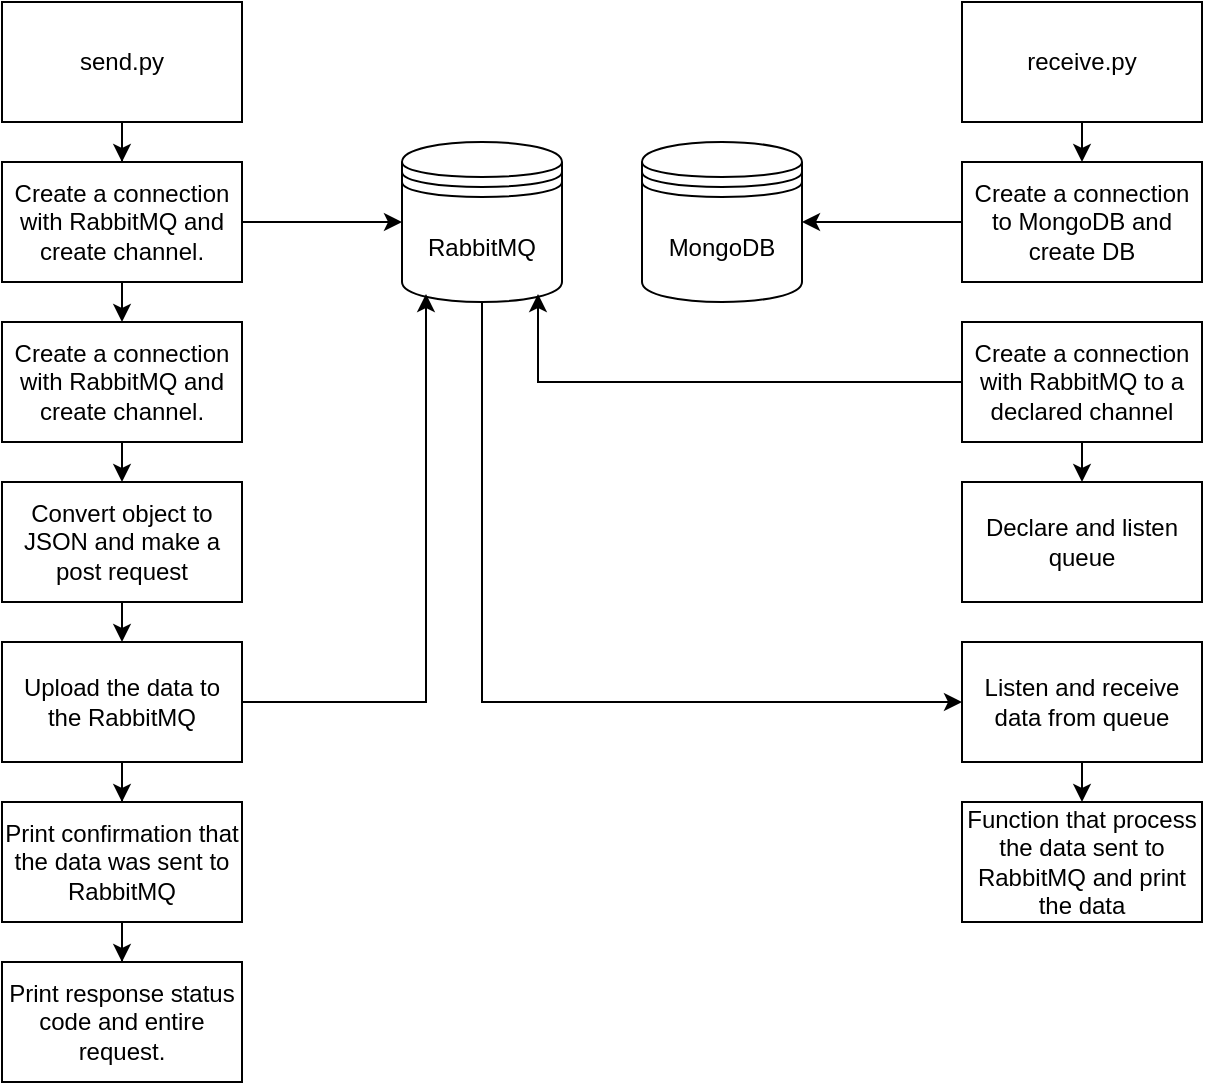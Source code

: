 <mxfile version="19.0.3" type="device"><diagram id="3itc1gyx_C8mIJmt9fKP" name="Page-1"><mxGraphModel dx="757" dy="472" grid="1" gridSize="10" guides="1" tooltips="1" connect="1" arrows="1" fold="1" page="1" pageScale="1" pageWidth="1100" pageHeight="850" math="0" shadow="0"><root><mxCell id="0"/><mxCell id="1" parent="0"/><mxCell id="3fMt4tQcc1IgkVvXeD62-36" style="edgeStyle=orthogonalEdgeStyle;rounded=0;orthogonalLoop=1;jettySize=auto;html=1;exitX=0.5;exitY=1;exitDx=0;exitDy=0;entryX=0;entryY=0.5;entryDx=0;entryDy=0;" edge="1" parent="1" source="3fMt4tQcc1IgkVvXeD62-2" target="3fMt4tQcc1IgkVvXeD62-35"><mxGeometry relative="1" as="geometry"/></mxCell><mxCell id="3fMt4tQcc1IgkVvXeD62-2" value="RabbitMQ" style="shape=datastore;whiteSpace=wrap;html=1;" vertex="1" parent="1"><mxGeometry x="320" y="190" width="80" height="80" as="geometry"/></mxCell><mxCell id="3fMt4tQcc1IgkVvXeD62-4" value="MongoDB" style="shape=datastore;whiteSpace=wrap;html=1;" vertex="1" parent="1"><mxGeometry x="440" y="190" width="80" height="80" as="geometry"/></mxCell><mxCell id="3fMt4tQcc1IgkVvXeD62-8" style="edgeStyle=orthogonalEdgeStyle;rounded=0;orthogonalLoop=1;jettySize=auto;html=1;exitX=0.5;exitY=1;exitDx=0;exitDy=0;" edge="1" parent="1" source="3fMt4tQcc1IgkVvXeD62-6" target="3fMt4tQcc1IgkVvXeD62-7"><mxGeometry relative="1" as="geometry"/></mxCell><mxCell id="3fMt4tQcc1IgkVvXeD62-6" value="send.py" style="rounded=0;whiteSpace=wrap;html=1;" vertex="1" parent="1"><mxGeometry x="120" y="120" width="120" height="60" as="geometry"/></mxCell><mxCell id="3fMt4tQcc1IgkVvXeD62-10" style="edgeStyle=orthogonalEdgeStyle;rounded=0;orthogonalLoop=1;jettySize=auto;html=1;exitX=0.5;exitY=1;exitDx=0;exitDy=0;entryX=0.5;entryY=0;entryDx=0;entryDy=0;" edge="1" parent="1" source="3fMt4tQcc1IgkVvXeD62-7" target="3fMt4tQcc1IgkVvXeD62-9"><mxGeometry relative="1" as="geometry"/></mxCell><mxCell id="3fMt4tQcc1IgkVvXeD62-12" style="edgeStyle=orthogonalEdgeStyle;rounded=0;orthogonalLoop=1;jettySize=auto;html=1;exitX=1;exitY=0.5;exitDx=0;exitDy=0;entryX=0;entryY=0.5;entryDx=0;entryDy=0;" edge="1" parent="1" source="3fMt4tQcc1IgkVvXeD62-7" target="3fMt4tQcc1IgkVvXeD62-2"><mxGeometry relative="1" as="geometry"/></mxCell><mxCell id="3fMt4tQcc1IgkVvXeD62-7" value="Create a connection with RabbitMQ and create channel." style="rounded=0;whiteSpace=wrap;html=1;" vertex="1" parent="1"><mxGeometry x="120" y="200" width="120" height="60" as="geometry"/></mxCell><mxCell id="3fMt4tQcc1IgkVvXeD62-13" style="edgeStyle=orthogonalEdgeStyle;rounded=0;orthogonalLoop=1;jettySize=auto;html=1;exitX=0.5;exitY=1;exitDx=0;exitDy=0;entryX=0.5;entryY=0;entryDx=0;entryDy=0;" edge="1" parent="1" source="3fMt4tQcc1IgkVvXeD62-9" target="3fMt4tQcc1IgkVvXeD62-11"><mxGeometry relative="1" as="geometry"/></mxCell><mxCell id="3fMt4tQcc1IgkVvXeD62-9" value="Create a connection with RabbitMQ and create channel." style="rounded=0;whiteSpace=wrap;html=1;" vertex="1" parent="1"><mxGeometry x="120" y="280" width="120" height="60" as="geometry"/></mxCell><mxCell id="3fMt4tQcc1IgkVvXeD62-15" style="edgeStyle=orthogonalEdgeStyle;rounded=0;orthogonalLoop=1;jettySize=auto;html=1;exitX=0.5;exitY=1;exitDx=0;exitDy=0;entryX=0.5;entryY=0;entryDx=0;entryDy=0;" edge="1" parent="1" source="3fMt4tQcc1IgkVvXeD62-11" target="3fMt4tQcc1IgkVvXeD62-14"><mxGeometry relative="1" as="geometry"/></mxCell><mxCell id="3fMt4tQcc1IgkVvXeD62-11" value="Convert object to JSON and make a post request" style="rounded=0;whiteSpace=wrap;html=1;" vertex="1" parent="1"><mxGeometry x="120" y="360" width="120" height="60" as="geometry"/></mxCell><mxCell id="3fMt4tQcc1IgkVvXeD62-18" style="edgeStyle=orthogonalEdgeStyle;rounded=0;orthogonalLoop=1;jettySize=auto;html=1;exitX=0.5;exitY=1;exitDx=0;exitDy=0;" edge="1" parent="1" source="3fMt4tQcc1IgkVvXeD62-14" target="3fMt4tQcc1IgkVvXeD62-17"><mxGeometry relative="1" as="geometry"/></mxCell><mxCell id="3fMt4tQcc1IgkVvXeD62-33" style="edgeStyle=orthogonalEdgeStyle;rounded=0;orthogonalLoop=1;jettySize=auto;html=1;exitX=1;exitY=0.5;exitDx=0;exitDy=0;entryX=0.15;entryY=0.95;entryDx=0;entryDy=0;entryPerimeter=0;" edge="1" parent="1" source="3fMt4tQcc1IgkVvXeD62-14" target="3fMt4tQcc1IgkVvXeD62-2"><mxGeometry relative="1" as="geometry"/></mxCell><mxCell id="3fMt4tQcc1IgkVvXeD62-14" value="Upload the data to the RabbitMQ" style="rounded=0;whiteSpace=wrap;html=1;" vertex="1" parent="1"><mxGeometry x="120" y="440" width="120" height="60" as="geometry"/></mxCell><mxCell id="3fMt4tQcc1IgkVvXeD62-20" style="edgeStyle=orthogonalEdgeStyle;rounded=0;orthogonalLoop=1;jettySize=auto;html=1;exitX=0.5;exitY=1;exitDx=0;exitDy=0;" edge="1" parent="1" source="3fMt4tQcc1IgkVvXeD62-17" target="3fMt4tQcc1IgkVvXeD62-19"><mxGeometry relative="1" as="geometry"/></mxCell><mxCell id="3fMt4tQcc1IgkVvXeD62-17" value="Print confirmation that the data was sent to RabbitMQ" style="rounded=0;whiteSpace=wrap;html=1;" vertex="1" parent="1"><mxGeometry x="120" y="520" width="120" height="60" as="geometry"/></mxCell><mxCell id="3fMt4tQcc1IgkVvXeD62-19" value="Print response status code and entire request." style="rounded=0;whiteSpace=wrap;html=1;" vertex="1" parent="1"><mxGeometry x="120" y="600" width="120" height="60" as="geometry"/></mxCell><mxCell id="3fMt4tQcc1IgkVvXeD62-23" style="edgeStyle=orthogonalEdgeStyle;rounded=0;orthogonalLoop=1;jettySize=auto;html=1;exitX=0.5;exitY=1;exitDx=0;exitDy=0;entryX=0.5;entryY=0;entryDx=0;entryDy=0;" edge="1" parent="1" source="3fMt4tQcc1IgkVvXeD62-21" target="3fMt4tQcc1IgkVvXeD62-22"><mxGeometry relative="1" as="geometry"/></mxCell><mxCell id="3fMt4tQcc1IgkVvXeD62-21" value="receive.py" style="rounded=0;whiteSpace=wrap;html=1;" vertex="1" parent="1"><mxGeometry x="600" y="120" width="120" height="60" as="geometry"/></mxCell><mxCell id="3fMt4tQcc1IgkVvXeD62-24" style="edgeStyle=orthogonalEdgeStyle;rounded=0;orthogonalLoop=1;jettySize=auto;html=1;exitX=0;exitY=0.5;exitDx=0;exitDy=0;entryX=1;entryY=0.5;entryDx=0;entryDy=0;" edge="1" parent="1" source="3fMt4tQcc1IgkVvXeD62-22" target="3fMt4tQcc1IgkVvXeD62-4"><mxGeometry relative="1" as="geometry"/></mxCell><mxCell id="3fMt4tQcc1IgkVvXeD62-22" value="Create a connection to MongoDB and create DB" style="rounded=0;whiteSpace=wrap;html=1;" vertex="1" parent="1"><mxGeometry x="600" y="200" width="120" height="60" as="geometry"/></mxCell><mxCell id="3fMt4tQcc1IgkVvXeD62-26" style="edgeStyle=orthogonalEdgeStyle;rounded=0;orthogonalLoop=1;jettySize=auto;html=1;exitX=0;exitY=0.5;exitDx=0;exitDy=0;entryX=0.85;entryY=0.95;entryDx=0;entryDy=0;entryPerimeter=0;" edge="1" parent="1" source="3fMt4tQcc1IgkVvXeD62-25" target="3fMt4tQcc1IgkVvXeD62-2"><mxGeometry relative="1" as="geometry"/></mxCell><mxCell id="3fMt4tQcc1IgkVvXeD62-28" style="edgeStyle=orthogonalEdgeStyle;rounded=0;orthogonalLoop=1;jettySize=auto;html=1;exitX=0.5;exitY=1;exitDx=0;exitDy=0;entryX=0.5;entryY=0;entryDx=0;entryDy=0;" edge="1" parent="1" source="3fMt4tQcc1IgkVvXeD62-25" target="3fMt4tQcc1IgkVvXeD62-27"><mxGeometry relative="1" as="geometry"/></mxCell><mxCell id="3fMt4tQcc1IgkVvXeD62-25" value="Create a connection with RabbitMQ to a declared channel" style="rounded=0;whiteSpace=wrap;html=1;" vertex="1" parent="1"><mxGeometry x="600" y="280" width="120" height="60" as="geometry"/></mxCell><mxCell id="3fMt4tQcc1IgkVvXeD62-27" value="Declare and listen queue" style="rounded=0;whiteSpace=wrap;html=1;" vertex="1" parent="1"><mxGeometry x="600" y="360" width="120" height="60" as="geometry"/></mxCell><mxCell id="3fMt4tQcc1IgkVvXeD62-29" value="Function that process the data sent to RabbitMQ and print the data" style="rounded=0;whiteSpace=wrap;html=1;" vertex="1" parent="1"><mxGeometry x="600" y="520" width="120" height="60" as="geometry"/></mxCell><mxCell id="3fMt4tQcc1IgkVvXeD62-37" style="edgeStyle=orthogonalEdgeStyle;rounded=0;orthogonalLoop=1;jettySize=auto;html=1;exitX=0.5;exitY=1;exitDx=0;exitDy=0;entryX=0.5;entryY=0;entryDx=0;entryDy=0;" edge="1" parent="1" source="3fMt4tQcc1IgkVvXeD62-35" target="3fMt4tQcc1IgkVvXeD62-29"><mxGeometry relative="1" as="geometry"/></mxCell><mxCell id="3fMt4tQcc1IgkVvXeD62-35" value="Listen and receive data from queue" style="rounded=0;whiteSpace=wrap;html=1;" vertex="1" parent="1"><mxGeometry x="600" y="440" width="120" height="60" as="geometry"/></mxCell></root></mxGraphModel></diagram></mxfile>
